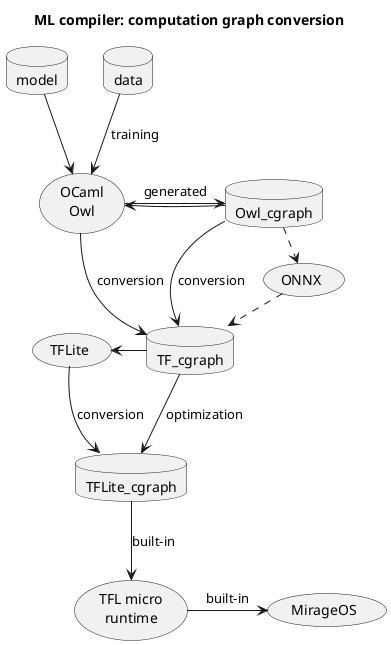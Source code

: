 @startuml
title ML compiler: computation graph conversion

database model
database data
database Owl_cgraph
database TF_cgraph
database TFLite_cgraph

Owl_cgraph -down-> TF_cgraph : conversion
Owl_cgraph .> (ONNX)
(ONNX) .> TF_cgraph
TF_cgraph -down-> TFLite_cgraph : optimization
TFLite_cgraph -down-> (TFL micro\nruntime) : built-in
(TFL micro\nruntime) -right-> (MirageOS) : built-in

model -down-> (OCaml\nOwl)
data -down-> (OCaml\nOwl) : training
(OCaml\nOwl) -> Owl_cgraph : generated
(OCaml\nOwl) <- Owl_cgraph
(OCaml\nOwl) -> TF_cgraph : conversion
(TFLite) <- TF_cgraph
(TFLite) -> TFLite_cgraph : conversion

@enduml

